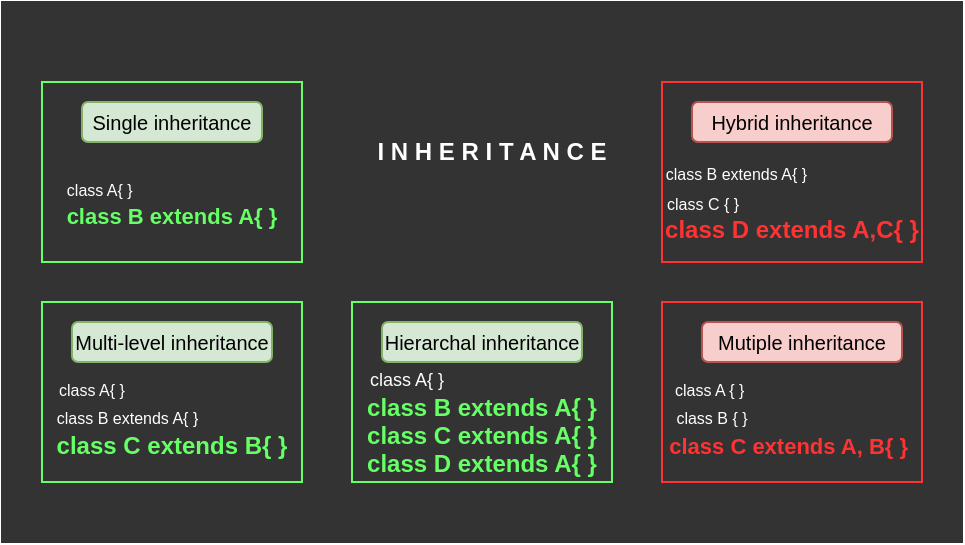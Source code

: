 <mxfile version="28.0.0">
  <diagram name="Page-1" id="l6SmWKEAVkDBvY-FSlMx">
    <mxGraphModel dx="524" dy="278" grid="1" gridSize="10" guides="1" tooltips="1" connect="1" arrows="1" fold="1" page="1" pageScale="1" pageWidth="480" pageHeight="270" math="0" shadow="0">
      <root>
        <mxCell id="0" />
        <mxCell id="1" parent="0" />
        <mxCell id="aFMiYu9Ry08bV4Nyn4JL-1" value="" style="rounded=0;whiteSpace=wrap;html=1;fillColor=#333333;strokeColor=#333333;" parent="1" vertex="1">
          <mxGeometry width="480" height="270" as="geometry" />
        </mxCell>
        <mxCell id="aFMiYu9Ry08bV4Nyn4JL-2" value="&lt;br&gt;&lt;div&gt;&lt;font style=&quot;font-size: 9px;&quot;&gt;&lt;br&gt;&lt;/font&gt;&lt;/div&gt;&lt;div&gt;&lt;font style=&quot;font-size: 8px; color: rgb(255, 255, 255);&quot;&gt;class A{ }&amp;nbsp;&lt;/font&gt;&lt;font style=&quot;font-size: 9px;&quot;&gt;&amp;nbsp; &amp;nbsp; &amp;nbsp; &amp;nbsp; &amp;nbsp; &amp;nbsp; &amp;nbsp; &amp;nbsp; &amp;nbsp; &amp;nbsp; &amp;nbsp; &amp;nbsp; &amp;nbsp; &amp;nbsp;&amp;nbsp;&lt;/font&gt;&lt;font style=&quot;font-size: 11px;&quot;&gt;&lt;b&gt;&lt;br&gt;&lt;font style=&quot;color: rgb(102, 255, 102);&quot;&gt;class B extends A{ }&lt;/font&gt;&lt;/b&gt;&lt;/font&gt;&lt;/div&gt;" style="rounded=0;whiteSpace=wrap;html=1;fillColor=#333333;strokeColor=#66FF66;" parent="1" vertex="1">
          <mxGeometry x="20" y="40" width="130" height="90" as="geometry" />
        </mxCell>
        <mxCell id="aFMiYu9Ry08bV4Nyn4JL-3" value="&lt;div&gt;&lt;br&gt;&lt;/div&gt;&lt;div&gt;&lt;br&gt;&lt;/div&gt;&lt;font style=&quot;font-size: 9px;&quot;&gt;&lt;font style=&quot;color: rgb(255, 255, 255);&quot;&gt;class A{ }&amp;nbsp; &amp;nbsp;&lt;/font&gt; &amp;nbsp; &amp;nbsp; &amp;nbsp; &amp;nbsp; &amp;nbsp; &amp;nbsp; &amp;nbsp; &amp;nbsp; &amp;nbsp; &amp;nbsp; &amp;nbsp; &amp;nbsp; &amp;nbsp;&amp;nbsp;&lt;/font&gt;&lt;div&gt;&lt;b&gt;&lt;font style=&quot;color: rgb(102, 255, 102);&quot;&gt;class B extends A{ }&lt;/font&gt;&lt;/b&gt;&lt;/div&gt;&lt;div&gt;&lt;b&gt;&lt;font style=&quot;color: rgb(102, 255, 102);&quot;&gt;class C extends A{ }&lt;/font&gt;&lt;/b&gt;&lt;/div&gt;&lt;div&gt;&lt;b&gt;&lt;font style=&quot;color: rgb(102, 255, 102);&quot;&gt;class D extends A{ }&lt;/font&gt;&lt;/b&gt;&lt;/div&gt;" style="rounded=0;whiteSpace=wrap;html=1;fillColor=#333333;strokeColor=#66FF66;" parent="1" vertex="1">
          <mxGeometry x="175" y="150" width="130" height="90" as="geometry" />
        </mxCell>
        <mxCell id="aFMiYu9Ry08bV4Nyn4JL-4" value="&lt;div&gt;&lt;br&gt;&lt;/div&gt;&lt;div&gt;&lt;br&gt;&lt;/div&gt;&lt;font style=&quot;font-size: 8px; color: rgb(255, 255, 255);&quot;&gt;class B extends A{ }&amp;nbsp; &amp;nbsp; &amp;nbsp; &amp;nbsp; &amp;nbsp; &amp;nbsp; &amp;nbsp; &amp;nbsp; &amp;nbsp; &amp;nbsp; &amp;nbsp; &amp;nbsp; &amp;nbsp;&lt;/font&gt;&lt;div&gt;&lt;font&gt;&lt;font style=&quot;font-size: 8px; color: rgb(255, 255, 255);&quot;&gt;class C { }&amp;nbsp; &amp;nbsp; &amp;nbsp; &amp;nbsp; &amp;nbsp; &amp;nbsp; &amp;nbsp; &amp;nbsp; &amp;nbsp; &amp;nbsp; &amp;nbsp; &amp;nbsp; &amp;nbsp; &amp;nbsp; &amp;nbsp; &amp;nbsp; &amp;nbsp; &amp;nbsp; &amp;nbsp; &amp;nbsp;&amp;nbsp;&lt;br&gt;&lt;/font&gt;&lt;b style=&quot;color: light-dark(rgb(255, 51, 51), rgb(255, 119, 119));&quot;&gt;class D extends A,C{ }&lt;/b&gt;&lt;/font&gt;&lt;/div&gt;" style="rounded=0;whiteSpace=wrap;html=1;fillColor=#333333;strokeColor=#FF3333;" parent="1" vertex="1">
          <mxGeometry x="330" y="40" width="130" height="90" as="geometry" />
        </mxCell>
        <mxCell id="aFMiYu9Ry08bV4Nyn4JL-5" value="&lt;div&gt;&lt;font style=&quot;&quot;&gt;&lt;font style=&quot;font-size: 10px;&quot;&gt;&lt;br&gt;&lt;/font&gt;&lt;/font&gt;&lt;/div&gt;&lt;font style=&quot;&quot;&gt;&lt;font style=&quot;&quot;&gt;&lt;div style=&quot;font-size: 10px;&quot;&gt;&lt;span style=&quot;font-size: 8px; background-color: transparent;&quot;&gt;&lt;br&gt;&lt;font style=&quot;color: rgb(255, 255, 255);&quot;&gt;class A{ }&amp;nbsp; &amp;nbsp; &amp;nbsp; &amp;nbsp; &amp;nbsp; &amp;nbsp; &amp;nbsp; &amp;nbsp; &amp;nbsp; &amp;nbsp; &amp;nbsp; &amp;nbsp; &amp;nbsp; &amp;nbsp; &amp;nbsp; &amp;nbsp; &amp;nbsp; &amp;nbsp;&amp;nbsp;&lt;/font&gt;&lt;/span&gt;&lt;/div&gt;&lt;/font&gt;&lt;font style=&quot;font-size: 8px;&quot;&gt;&lt;font style=&quot;&quot;&gt;&lt;font style=&quot;color: rgb(255, 255, 255);&quot;&gt;class B extends A{ }&amp;nbsp;&lt;/font&gt; &amp;nbsp; &amp;nbsp; &amp;nbsp; &amp;nbsp; &amp;nbsp; &amp;nbsp; &amp;nbsp; &amp;nbsp; &amp;nbsp;&amp;nbsp;&lt;/font&gt;&lt;/font&gt;&lt;br&gt;&lt;font style=&quot;color: rgb(102, 255, 102);&quot;&gt;&lt;b style=&quot;&quot;&gt;class C extends B{ }&lt;/b&gt;&lt;/font&gt;&lt;/font&gt;" style="rounded=0;whiteSpace=wrap;html=1;fillColor=#333333;strokeColor=#66FF66;" parent="1" vertex="1">
          <mxGeometry x="20" y="150" width="130" height="90" as="geometry" />
        </mxCell>
        <mxCell id="aFMiYu9Ry08bV4Nyn4JL-6" value="&lt;div&gt;&lt;br&gt;&lt;/div&gt;&lt;div&gt;&lt;br&gt;&lt;/div&gt;&lt;font style=&quot;font-size: 8px; color: rgb(255, 255, 255);&quot;&gt;&lt;div&gt;&lt;font style=&quot;font-size: 8px; color: rgb(255, 255, 255);&quot;&gt;&lt;br&gt;&lt;/font&gt;&lt;/div&gt;class A { }&amp;nbsp; &amp;nbsp; &amp;nbsp; &amp;nbsp; &amp;nbsp; &amp;nbsp; &amp;nbsp; &amp;nbsp; &amp;nbsp; &amp;nbsp; &amp;nbsp; &amp;nbsp; &amp;nbsp; &amp;nbsp; &amp;nbsp; &amp;nbsp; &amp;nbsp; &amp;nbsp; &amp;nbsp;&lt;/font&gt;&lt;div&gt;&lt;font style=&quot;font-size: 8px; color: rgb(255, 255, 255);&quot;&gt;class B { }&amp;nbsp; &amp;nbsp; &amp;nbsp; &amp;nbsp; &amp;nbsp; &amp;nbsp; &amp;nbsp; &amp;nbsp; &amp;nbsp; &amp;nbsp; &amp;nbsp; &amp;nbsp; &amp;nbsp; &amp;nbsp; &amp;nbsp; &amp;nbsp; &amp;nbsp; &amp;nbsp;&amp;nbsp;&lt;/font&gt;&lt;/div&gt;&lt;div&gt;&lt;b style=&quot;background-color: transparent;&quot;&gt;&lt;font style=&quot;font-size: 11px; color: light-dark(rgb(255, 51, 51), rgb(255, 255, 255));&quot;&gt;class C extends A, B{ }&lt;/font&gt;&lt;font style=&quot;color: light-dark(rgb(255, 51, 51), rgb(255, 255, 255));&quot;&gt;&amp;nbsp; &amp;nbsp; &amp;nbsp; &amp;nbsp; &amp;nbsp; &amp;nbsp; &amp;nbsp; &amp;nbsp; &amp;nbsp; &amp;nbsp; &amp;nbsp; &amp;nbsp; &amp;nbsp; &amp;nbsp; &amp;nbsp; &amp;nbsp; &amp;nbsp; &amp;nbsp;&amp;nbsp;&lt;/font&gt;&lt;/b&gt;&lt;/div&gt;" style="rounded=0;whiteSpace=wrap;html=1;fillColor=#333333;strokeColor=#FF3333;" parent="1" vertex="1">
          <mxGeometry x="330" y="150" width="130" height="90" as="geometry" />
        </mxCell>
        <mxCell id="aFMiYu9Ry08bV4Nyn4JL-8" value="&lt;font style=&quot;font-size: 10px;&quot;&gt;Single inheritance&lt;/font&gt;" style="rounded=1;whiteSpace=wrap;html=1;fillColor=#d5e8d4;strokeColor=#82b366;" parent="1" vertex="1">
          <mxGeometry x="40" y="50" width="90" height="20" as="geometry" />
        </mxCell>
        <mxCell id="aFMiYu9Ry08bV4Nyn4JL-9" value="&lt;span style=&quot;font-size: 10px;&quot;&gt;Multi-level inheritance&lt;/span&gt;" style="rounded=1;whiteSpace=wrap;html=1;fillColor=#d5e8d4;strokeColor=#82b366;" parent="1" vertex="1">
          <mxGeometry x="35" y="160" width="100" height="20" as="geometry" />
        </mxCell>
        <mxCell id="s6H6OoXoU9wdsn8efa6i-1" value="&lt;span style=&quot;font-size: 10px;&quot;&gt;Hierarchal inheritance&lt;/span&gt;" style="rounded=1;whiteSpace=wrap;html=1;fillColor=#d5e8d4;strokeColor=#82b366;" vertex="1" parent="1">
          <mxGeometry x="190" y="160" width="100" height="20" as="geometry" />
        </mxCell>
        <mxCell id="s6H6OoXoU9wdsn8efa6i-2" value="&lt;span style=&quot;font-size: 10px;&quot;&gt;Mutiple inheritance&lt;/span&gt;" style="rounded=1;whiteSpace=wrap;html=1;fillColor=#f8cecc;strokeColor=#b85450;" vertex="1" parent="1">
          <mxGeometry x="350" y="160" width="100" height="20" as="geometry" />
        </mxCell>
        <mxCell id="s6H6OoXoU9wdsn8efa6i-3" value="&lt;span style=&quot;font-size: 10px;&quot;&gt;Hybrid inheritance&lt;/span&gt;" style="rounded=1;whiteSpace=wrap;html=1;fillColor=#f8cecc;strokeColor=#b85450;" vertex="1" parent="1">
          <mxGeometry x="345" y="50" width="100" height="20" as="geometry" />
        </mxCell>
        <mxCell id="s6H6OoXoU9wdsn8efa6i-4" value="&lt;b&gt;&lt;font style=&quot;color: rgb(255, 255, 255);&quot;&gt;&lt;font style=&quot;&quot;&gt;I N H E R I T A &lt;/font&gt;&lt;font style=&quot;&quot;&gt;N C E&lt;/font&gt;&lt;/font&gt;&lt;/b&gt;" style="text;html=1;align=center;verticalAlign=middle;whiteSpace=wrap;rounded=0;" vertex="1" parent="1">
          <mxGeometry x="160" y="60" width="170" height="30" as="geometry" />
        </mxCell>
      </root>
    </mxGraphModel>
  </diagram>
</mxfile>
